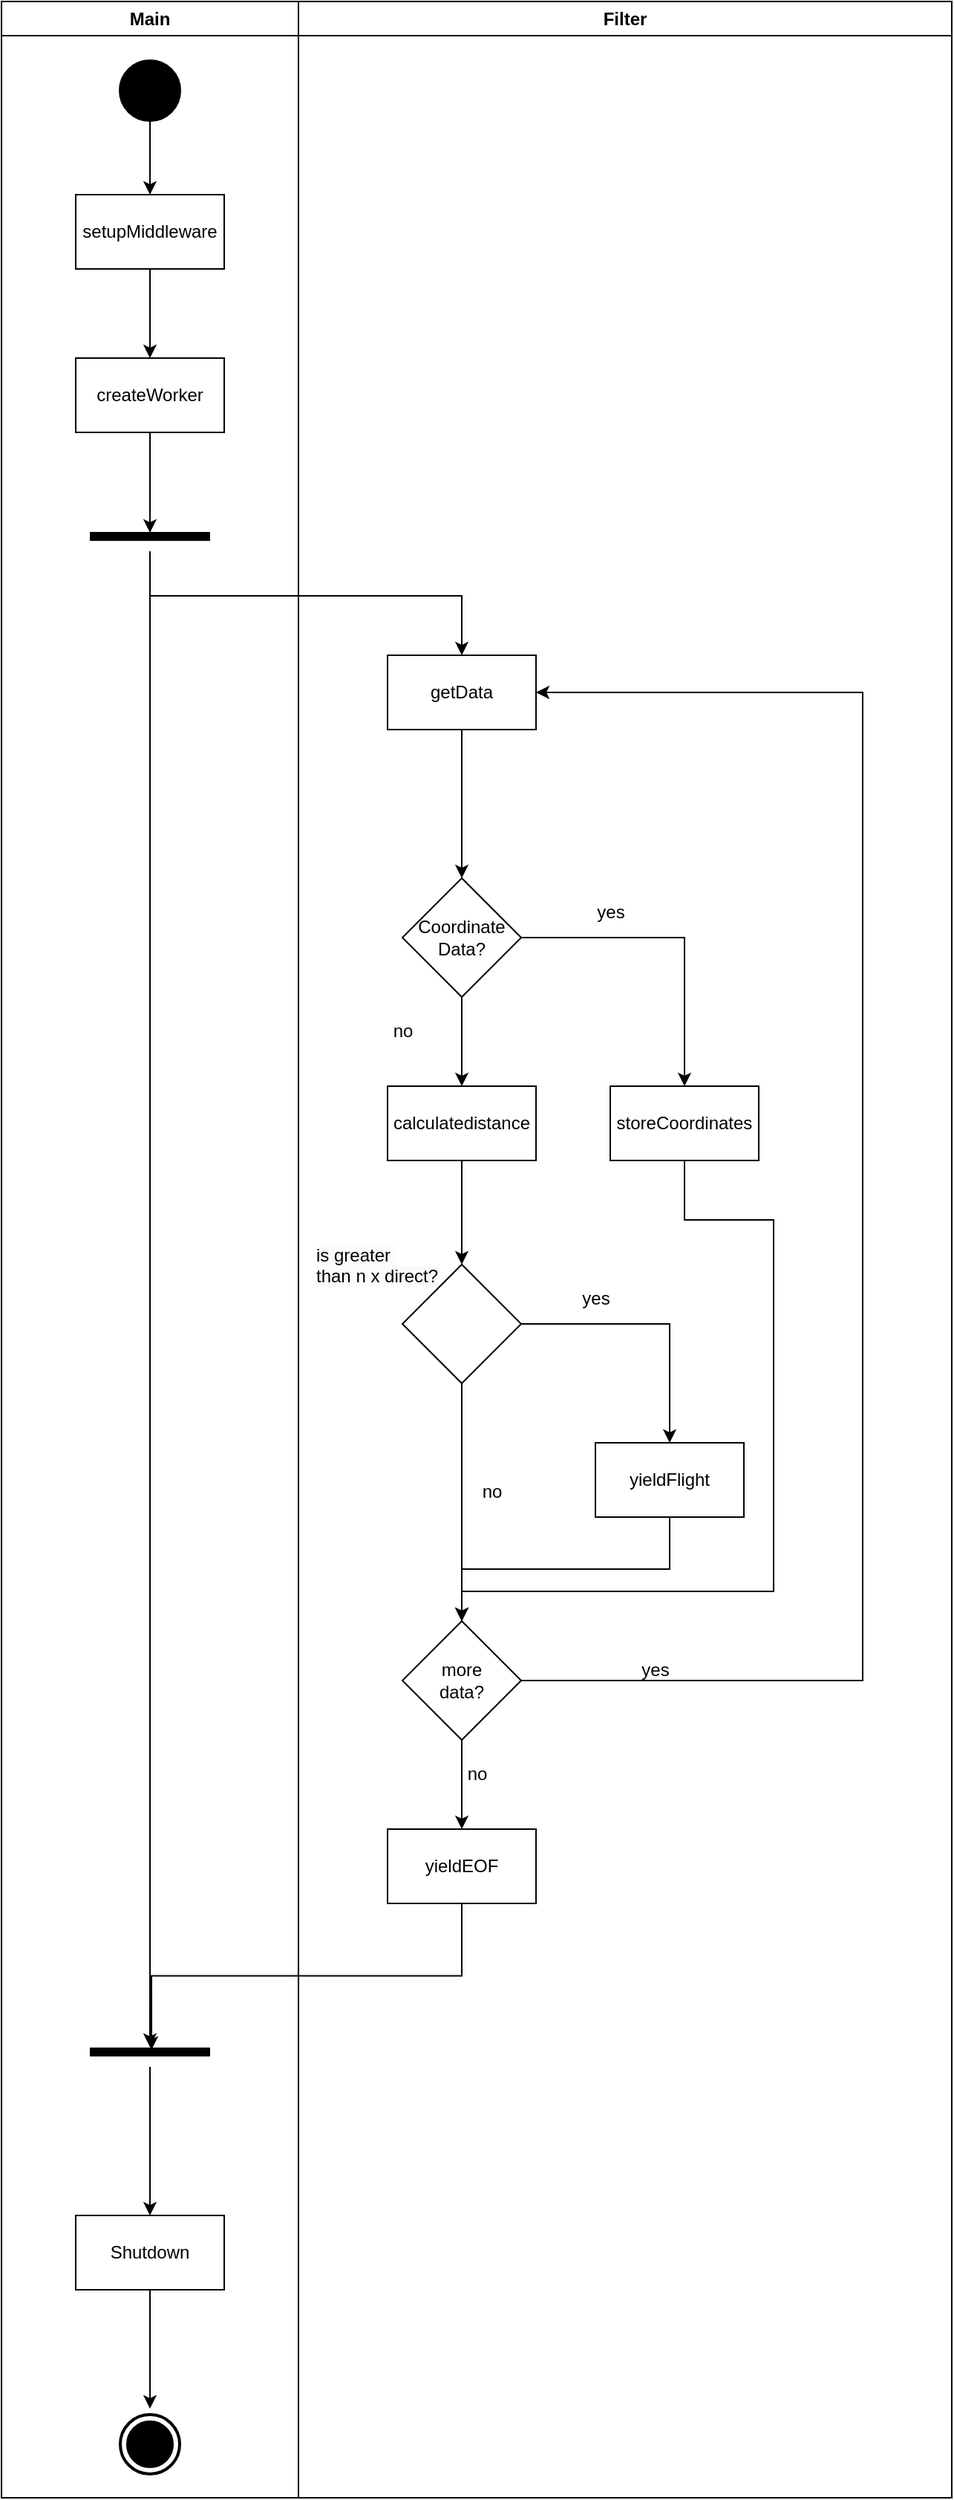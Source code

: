 <mxfile version="22.0.4" type="device" pages="2">
  <diagram name="ActividadesFiltroDistancia" id="V0aKmFcZMrBBoX7ab7Hi">
    <mxGraphModel dx="1434" dy="766" grid="1" gridSize="10" guides="1" tooltips="1" connect="1" arrows="1" fold="1" page="1" pageScale="1" pageWidth="850" pageHeight="1100" math="0" shadow="0">
      <root>
        <mxCell id="0" />
        <mxCell id="1" parent="0" />
        <mxCell id="EtvqUCh7ZR0p91mXDl1j-1" value="Main" style="swimlane;whiteSpace=wrap;html=1;" vertex="1" parent="1">
          <mxGeometry x="60" y="110" width="200" height="1680" as="geometry" />
        </mxCell>
        <mxCell id="EtvqUCh7ZR0p91mXDl1j-2" style="edgeStyle=orthogonalEdgeStyle;rounded=0;orthogonalLoop=1;jettySize=auto;html=1;exitX=0.5;exitY=1;exitDx=0;exitDy=0;" edge="1" parent="EtvqUCh7ZR0p91mXDl1j-1" source="EtvqUCh7ZR0p91mXDl1j-3">
          <mxGeometry relative="1" as="geometry">
            <mxPoint x="100" y="130" as="targetPoint" />
          </mxGeometry>
        </mxCell>
        <mxCell id="EtvqUCh7ZR0p91mXDl1j-3" value="" style="shape=ellipse;html=1;fillColor=strokeColor;strokeWidth=2;verticalLabelPosition=bottom;verticalAlignment=top;perimeter=ellipsePerimeter;" vertex="1" parent="EtvqUCh7ZR0p91mXDl1j-1">
          <mxGeometry x="80" y="40" width="40" height="40" as="geometry" />
        </mxCell>
        <mxCell id="EtvqUCh7ZR0p91mXDl1j-4" style="edgeStyle=orthogonalEdgeStyle;rounded=0;orthogonalLoop=1;jettySize=auto;html=1;exitX=0.5;exitY=1;exitDx=0;exitDy=0;" edge="1" parent="EtvqUCh7ZR0p91mXDl1j-1" source="EtvqUCh7ZR0p91mXDl1j-5">
          <mxGeometry relative="1" as="geometry">
            <mxPoint x="100" y="240" as="targetPoint" />
          </mxGeometry>
        </mxCell>
        <mxCell id="EtvqUCh7ZR0p91mXDl1j-5" value="setupMiddleware" style="html=1;dashed=0;whiteSpace=wrap;" vertex="1" parent="EtvqUCh7ZR0p91mXDl1j-1">
          <mxGeometry x="50" y="130" width="100" height="50" as="geometry" />
        </mxCell>
        <mxCell id="EtvqUCh7ZR0p91mXDl1j-6" value="createWorker" style="html=1;dashed=0;whiteSpace=wrap;" vertex="1" parent="EtvqUCh7ZR0p91mXDl1j-1">
          <mxGeometry x="50" y="240" width="100" height="50" as="geometry" />
        </mxCell>
        <mxCell id="EtvqUCh7ZR0p91mXDl1j-7" value="" style="html=1;points=[];perimeter=orthogonalPerimeter;fillColor=strokeColor;rotation=-90;" vertex="1" parent="EtvqUCh7ZR0p91mXDl1j-1">
          <mxGeometry x="97.5" y="320" width="5" height="80" as="geometry" />
        </mxCell>
        <mxCell id="EtvqUCh7ZR0p91mXDl1j-8" style="edgeStyle=orthogonalEdgeStyle;rounded=0;orthogonalLoop=1;jettySize=auto;html=1;exitX=0.5;exitY=1;exitDx=0;exitDy=0;entryX=1;entryY=0.5;entryDx=0;entryDy=0;entryPerimeter=0;" edge="1" parent="EtvqUCh7ZR0p91mXDl1j-1" source="EtvqUCh7ZR0p91mXDl1j-6" target="EtvqUCh7ZR0p91mXDl1j-7">
          <mxGeometry relative="1" as="geometry" />
        </mxCell>
        <mxCell id="EtvqUCh7ZR0p91mXDl1j-9" value="" style="html=1;points=[];perimeter=orthogonalPerimeter;fillColor=strokeColor;rotation=-90;" vertex="1" parent="EtvqUCh7ZR0p91mXDl1j-1">
          <mxGeometry x="97.5" y="1340" width="5" height="80" as="geometry" />
        </mxCell>
        <mxCell id="EtvqUCh7ZR0p91mXDl1j-10" style="edgeStyle=orthogonalEdgeStyle;rounded=0;orthogonalLoop=1;jettySize=auto;html=1;exitX=0.5;exitY=1;exitDx=0;exitDy=0;" edge="1" parent="EtvqUCh7ZR0p91mXDl1j-1" source="EtvqUCh7ZR0p91mXDl1j-11">
          <mxGeometry relative="1" as="geometry">
            <mxPoint x="100" y="1620" as="targetPoint" />
          </mxGeometry>
        </mxCell>
        <mxCell id="EtvqUCh7ZR0p91mXDl1j-11" value="Shutdown" style="html=1;dashed=0;whiteSpace=wrap;" vertex="1" parent="EtvqUCh7ZR0p91mXDl1j-1">
          <mxGeometry x="50" y="1490" width="100" height="50" as="geometry" />
        </mxCell>
        <mxCell id="EtvqUCh7ZR0p91mXDl1j-12" value="" style="html=1;shape=mxgraph.sysml.actFinal;strokeWidth=2;verticalLabelPosition=bottom;verticalAlignment=top;" vertex="1" parent="EtvqUCh7ZR0p91mXDl1j-1">
          <mxGeometry x="80" y="1624" width="40" height="40" as="geometry" />
        </mxCell>
        <mxCell id="EtvqUCh7ZR0p91mXDl1j-13" value="Filter" style="swimlane;whiteSpace=wrap;html=1;" vertex="1" parent="1">
          <mxGeometry x="260" y="110" width="440" height="1680" as="geometry" />
        </mxCell>
        <mxCell id="EtvqUCh7ZR0p91mXDl1j-14" style="edgeStyle=orthogonalEdgeStyle;rounded=0;orthogonalLoop=1;jettySize=auto;html=1;exitX=0.5;exitY=1;exitDx=0;exitDy=0;entryX=0.5;entryY=0;entryDx=0;entryDy=0;" edge="1" parent="EtvqUCh7ZR0p91mXDl1j-13" source="EtvqUCh7ZR0p91mXDl1j-15" target="EtvqUCh7ZR0p91mXDl1j-18">
          <mxGeometry relative="1" as="geometry">
            <mxPoint x="110" y="540" as="targetPoint" />
          </mxGeometry>
        </mxCell>
        <mxCell id="EtvqUCh7ZR0p91mXDl1j-15" value="getData" style="html=1;dashed=0;whiteSpace=wrap;" vertex="1" parent="EtvqUCh7ZR0p91mXDl1j-13">
          <mxGeometry x="60" y="440" width="100" height="50" as="geometry" />
        </mxCell>
        <mxCell id="EtvqUCh7ZR0p91mXDl1j-16" style="edgeStyle=orthogonalEdgeStyle;rounded=0;orthogonalLoop=1;jettySize=auto;html=1;exitX=1;exitY=0.5;exitDx=0;exitDy=0;entryX=0.5;entryY=0;entryDx=0;entryDy=0;" edge="1" parent="EtvqUCh7ZR0p91mXDl1j-13" source="EtvqUCh7ZR0p91mXDl1j-18" target="EtvqUCh7ZR0p91mXDl1j-22">
          <mxGeometry relative="1" as="geometry" />
        </mxCell>
        <mxCell id="EtvqUCh7ZR0p91mXDl1j-17" style="edgeStyle=orthogonalEdgeStyle;rounded=0;orthogonalLoop=1;jettySize=auto;html=1;exitX=0.5;exitY=1;exitDx=0;exitDy=0;entryX=0.5;entryY=0;entryDx=0;entryDy=0;" edge="1" parent="EtvqUCh7ZR0p91mXDl1j-13" source="EtvqUCh7ZR0p91mXDl1j-18" target="EtvqUCh7ZR0p91mXDl1j-20">
          <mxGeometry relative="1" as="geometry" />
        </mxCell>
        <mxCell id="EtvqUCh7ZR0p91mXDl1j-18" value="Coordinate&lt;br&gt;Data?" style="rhombus;whiteSpace=wrap;html=1;" vertex="1" parent="EtvqUCh7ZR0p91mXDl1j-13">
          <mxGeometry x="70" y="590" width="80" height="80" as="geometry" />
        </mxCell>
        <mxCell id="EtvqUCh7ZR0p91mXDl1j-19" style="edgeStyle=orthogonalEdgeStyle;rounded=0;orthogonalLoop=1;jettySize=auto;html=1;exitX=0.5;exitY=1;exitDx=0;exitDy=0;entryX=0.5;entryY=0;entryDx=0;entryDy=0;" edge="1" parent="EtvqUCh7ZR0p91mXDl1j-13" source="EtvqUCh7ZR0p91mXDl1j-20" target="EtvqUCh7ZR0p91mXDl1j-25">
          <mxGeometry relative="1" as="geometry" />
        </mxCell>
        <mxCell id="EtvqUCh7ZR0p91mXDl1j-20" value="calculatedistance" style="html=1;dashed=0;whiteSpace=wrap;" vertex="1" parent="EtvqUCh7ZR0p91mXDl1j-13">
          <mxGeometry x="60" y="730" width="100" height="50" as="geometry" />
        </mxCell>
        <mxCell id="EtvqUCh7ZR0p91mXDl1j-21" style="edgeStyle=orthogonalEdgeStyle;rounded=0;orthogonalLoop=1;jettySize=auto;html=1;exitX=0.5;exitY=1;exitDx=0;exitDy=0;entryX=0.5;entryY=0;entryDx=0;entryDy=0;" edge="1" parent="EtvqUCh7ZR0p91mXDl1j-13" source="EtvqUCh7ZR0p91mXDl1j-22" target="EtvqUCh7ZR0p91mXDl1j-31">
          <mxGeometry relative="1" as="geometry">
            <Array as="points">
              <mxPoint x="260" y="820" />
              <mxPoint x="320" y="820" />
              <mxPoint x="320" y="1070" />
              <mxPoint x="110" y="1070" />
            </Array>
          </mxGeometry>
        </mxCell>
        <mxCell id="EtvqUCh7ZR0p91mXDl1j-22" value="storeCoordinates" style="html=1;dashed=0;whiteSpace=wrap;" vertex="1" parent="EtvqUCh7ZR0p91mXDl1j-13">
          <mxGeometry x="210" y="730" width="100" height="50" as="geometry" />
        </mxCell>
        <mxCell id="EtvqUCh7ZR0p91mXDl1j-23" style="edgeStyle=orthogonalEdgeStyle;rounded=0;orthogonalLoop=1;jettySize=auto;html=1;exitX=1;exitY=0.5;exitDx=0;exitDy=0;entryX=0.5;entryY=0;entryDx=0;entryDy=0;" edge="1" parent="EtvqUCh7ZR0p91mXDl1j-13" source="EtvqUCh7ZR0p91mXDl1j-25" target="EtvqUCh7ZR0p91mXDl1j-28">
          <mxGeometry relative="1" as="geometry" />
        </mxCell>
        <mxCell id="EtvqUCh7ZR0p91mXDl1j-24" style="edgeStyle=orthogonalEdgeStyle;rounded=0;orthogonalLoop=1;jettySize=auto;html=1;exitX=0.5;exitY=1;exitDx=0;exitDy=0;" edge="1" parent="EtvqUCh7ZR0p91mXDl1j-13" source="EtvqUCh7ZR0p91mXDl1j-25">
          <mxGeometry relative="1" as="geometry">
            <mxPoint x="110" y="1090" as="targetPoint" />
          </mxGeometry>
        </mxCell>
        <mxCell id="EtvqUCh7ZR0p91mXDl1j-25" value="" style="rhombus;whiteSpace=wrap;html=1;" vertex="1" parent="EtvqUCh7ZR0p91mXDl1j-13">
          <mxGeometry x="70" y="850" width="80" height="80" as="geometry" />
        </mxCell>
        <mxCell id="EtvqUCh7ZR0p91mXDl1j-26" value="&lt;span style=&quot;color: rgb(0, 0, 0); font-family: Helvetica; font-size: 12px; font-style: normal; font-variant-ligatures: normal; font-variant-caps: normal; font-weight: 400; letter-spacing: normal; orphans: 2; text-align: center; text-indent: 0px; text-transform: none; widows: 2; word-spacing: 0px; -webkit-text-stroke-width: 0px; background-color: rgb(251, 251, 251); text-decoration-thickness: initial; text-decoration-style: initial; text-decoration-color: initial; float: none; display: inline !important;&quot;&gt;is greater&amp;nbsp;&lt;/span&gt;&lt;br style=&quot;border-color: var(--border-color); color: rgb(0, 0, 0); font-family: Helvetica; font-size: 12px; font-style: normal; font-variant-ligatures: normal; font-variant-caps: normal; font-weight: 400; letter-spacing: normal; orphans: 2; text-align: center; text-indent: 0px; text-transform: none; widows: 2; word-spacing: 0px; -webkit-text-stroke-width: 0px; background-color: rgb(251, 251, 251); text-decoration-thickness: initial; text-decoration-style: initial; text-decoration-color: initial;&quot;&gt;&lt;span style=&quot;color: rgb(0, 0, 0); font-family: Helvetica; font-size: 12px; font-style: normal; font-variant-ligatures: normal; font-variant-caps: normal; font-weight: 400; letter-spacing: normal; orphans: 2; text-align: center; text-indent: 0px; text-transform: none; widows: 2; word-spacing: 0px; -webkit-text-stroke-width: 0px; background-color: rgb(251, 251, 251); text-decoration-thickness: initial; text-decoration-style: initial; text-decoration-color: initial; float: none; display: inline !important;&quot;&gt;than n x direct?&lt;/span&gt;" style="text;whiteSpace=wrap;html=1;" vertex="1" parent="EtvqUCh7ZR0p91mXDl1j-13">
          <mxGeometry x="10" y="830" width="120" height="50" as="geometry" />
        </mxCell>
        <mxCell id="EtvqUCh7ZR0p91mXDl1j-27" style="edgeStyle=orthogonalEdgeStyle;rounded=0;orthogonalLoop=1;jettySize=auto;html=1;exitX=0.5;exitY=1;exitDx=0;exitDy=0;entryX=0.5;entryY=0;entryDx=0;entryDy=0;" edge="1" parent="EtvqUCh7ZR0p91mXDl1j-13" source="EtvqUCh7ZR0p91mXDl1j-28" target="EtvqUCh7ZR0p91mXDl1j-31">
          <mxGeometry relative="1" as="geometry" />
        </mxCell>
        <mxCell id="EtvqUCh7ZR0p91mXDl1j-28" value="yieldFlight" style="html=1;dashed=0;whiteSpace=wrap;" vertex="1" parent="EtvqUCh7ZR0p91mXDl1j-13">
          <mxGeometry x="200" y="970" width="100" height="50" as="geometry" />
        </mxCell>
        <mxCell id="EtvqUCh7ZR0p91mXDl1j-29" style="edgeStyle=orthogonalEdgeStyle;rounded=0;orthogonalLoop=1;jettySize=auto;html=1;exitX=1;exitY=0.5;exitDx=0;exitDy=0;entryX=1;entryY=0.5;entryDx=0;entryDy=0;" edge="1" parent="EtvqUCh7ZR0p91mXDl1j-13" source="EtvqUCh7ZR0p91mXDl1j-31" target="EtvqUCh7ZR0p91mXDl1j-15">
          <mxGeometry relative="1" as="geometry">
            <Array as="points">
              <mxPoint x="380" y="1130" />
              <mxPoint x="380" y="465" />
            </Array>
          </mxGeometry>
        </mxCell>
        <mxCell id="EtvqUCh7ZR0p91mXDl1j-30" style="edgeStyle=orthogonalEdgeStyle;rounded=0;orthogonalLoop=1;jettySize=auto;html=1;exitX=0.5;exitY=1;exitDx=0;exitDy=0;entryX=0.5;entryY=0;entryDx=0;entryDy=0;" edge="1" parent="EtvqUCh7ZR0p91mXDl1j-13" source="EtvqUCh7ZR0p91mXDl1j-31" target="EtvqUCh7ZR0p91mXDl1j-32">
          <mxGeometry relative="1" as="geometry" />
        </mxCell>
        <mxCell id="EtvqUCh7ZR0p91mXDl1j-31" value="more&lt;br&gt;data?" style="rhombus;whiteSpace=wrap;html=1;" vertex="1" parent="EtvqUCh7ZR0p91mXDl1j-13">
          <mxGeometry x="70" y="1090" width="80" height="80" as="geometry" />
        </mxCell>
        <mxCell id="EtvqUCh7ZR0p91mXDl1j-32" value="yieldEOF" style="html=1;dashed=0;whiteSpace=wrap;" vertex="1" parent="EtvqUCh7ZR0p91mXDl1j-13">
          <mxGeometry x="60" y="1230" width="100" height="50" as="geometry" />
        </mxCell>
        <mxCell id="EtvqUCh7ZR0p91mXDl1j-33" value="" style="endArrow=classic;html=1;rounded=0;" edge="1" parent="1">
          <mxGeometry width="50" height="50" relative="1" as="geometry">
            <mxPoint x="160" y="480" as="sourcePoint" />
            <mxPoint x="370" y="550" as="targetPoint" />
            <Array as="points">
              <mxPoint x="160" y="510" />
              <mxPoint x="370" y="510" />
            </Array>
          </mxGeometry>
        </mxCell>
        <mxCell id="EtvqUCh7ZR0p91mXDl1j-34" value="" style="endArrow=classic;html=1;rounded=0;entryX=1.2;entryY=0.5;entryDx=0;entryDy=0;entryPerimeter=0;" edge="1" parent="1" target="EtvqUCh7ZR0p91mXDl1j-9">
          <mxGeometry width="50" height="50" relative="1" as="geometry">
            <mxPoint x="160" y="490" as="sourcePoint" />
            <mxPoint x="160" y="550" as="targetPoint" />
          </mxGeometry>
        </mxCell>
        <mxCell id="EtvqUCh7ZR0p91mXDl1j-35" value="yes" style="text;html=1;align=center;verticalAlign=middle;resizable=0;points=[];autosize=1;strokeColor=none;fillColor=none;" vertex="1" parent="1">
          <mxGeometry x="450" y="708" width="40" height="30" as="geometry" />
        </mxCell>
        <mxCell id="EtvqUCh7ZR0p91mXDl1j-36" value="no" style="text;html=1;align=center;verticalAlign=middle;resizable=0;points=[];autosize=1;strokeColor=none;fillColor=none;" vertex="1" parent="1">
          <mxGeometry x="310" y="788" width="40" height="30" as="geometry" />
        </mxCell>
        <mxCell id="EtvqUCh7ZR0p91mXDl1j-37" value="yes" style="text;html=1;align=center;verticalAlign=middle;resizable=0;points=[];autosize=1;strokeColor=none;fillColor=none;" vertex="1" parent="1">
          <mxGeometry x="440" y="968" width="40" height="30" as="geometry" />
        </mxCell>
        <mxCell id="EtvqUCh7ZR0p91mXDl1j-38" value="no" style="text;html=1;align=center;verticalAlign=middle;resizable=0;points=[];autosize=1;strokeColor=none;fillColor=none;" vertex="1" parent="1">
          <mxGeometry x="370" y="1098" width="40" height="30" as="geometry" />
        </mxCell>
        <mxCell id="EtvqUCh7ZR0p91mXDl1j-39" value="yes" style="text;html=1;align=center;verticalAlign=middle;resizable=0;points=[];autosize=1;strokeColor=none;fillColor=none;" vertex="1" parent="1">
          <mxGeometry x="480" y="1218" width="40" height="30" as="geometry" />
        </mxCell>
        <mxCell id="EtvqUCh7ZR0p91mXDl1j-40" value="no" style="text;html=1;align=center;verticalAlign=middle;resizable=0;points=[];autosize=1;strokeColor=none;fillColor=none;" vertex="1" parent="1">
          <mxGeometry x="360" y="1288" width="40" height="30" as="geometry" />
        </mxCell>
        <mxCell id="EtvqUCh7ZR0p91mXDl1j-41" style="edgeStyle=orthogonalEdgeStyle;rounded=0;orthogonalLoop=1;jettySize=auto;html=1;exitX=0.5;exitY=1;exitDx=0;exitDy=0;entryX=0.8;entryY=0.513;entryDx=0;entryDy=0;entryPerimeter=0;" edge="1" parent="1" source="EtvqUCh7ZR0p91mXDl1j-32" target="EtvqUCh7ZR0p91mXDl1j-9">
          <mxGeometry relative="1" as="geometry" />
        </mxCell>
        <mxCell id="EtvqUCh7ZR0p91mXDl1j-42" value="" style="endArrow=classic;html=1;rounded=0;" edge="1" parent="1">
          <mxGeometry width="50" height="50" relative="1" as="geometry">
            <mxPoint x="160" y="1500" as="sourcePoint" />
            <mxPoint x="160" y="1600" as="targetPoint" />
          </mxGeometry>
        </mxCell>
      </root>
    </mxGraphModel>
  </diagram>
  <diagram id="33Pja_Y56jGBdMPyJmad" name="ActividadesInterfaz">
    <mxGraphModel dx="1434" dy="766" grid="1" gridSize="10" guides="1" tooltips="1" connect="1" arrows="1" fold="1" page="1" pageScale="1" pageWidth="827" pageHeight="1169" math="0" shadow="0">
      <root>
        <mxCell id="0" />
        <mxCell id="1" parent="0" />
        <mxCell id="-CIgcczRzu8dcaJJT0DV-1" value="Main" style="swimlane;whiteSpace=wrap;html=1;" vertex="1" parent="1">
          <mxGeometry x="30" y="80" width="200" height="2420" as="geometry" />
        </mxCell>
        <mxCell id="-CIgcczRzu8dcaJJT0DV-2" style="edgeStyle=orthogonalEdgeStyle;rounded=0;orthogonalLoop=1;jettySize=auto;html=1;exitX=0.5;exitY=1;exitDx=0;exitDy=0;entryX=0.5;entryY=0;entryDx=0;entryDy=0;" edge="1" parent="-CIgcczRzu8dcaJJT0DV-1" source="-CIgcczRzu8dcaJJT0DV-3" target="-CIgcczRzu8dcaJJT0DV-5">
          <mxGeometry relative="1" as="geometry" />
        </mxCell>
        <mxCell id="-CIgcczRzu8dcaJJT0DV-3" value="" style="shape=ellipse;html=1;fillColor=strokeColor;strokeWidth=2;verticalLabelPosition=bottom;verticalAlignment=top;perimeter=ellipsePerimeter;" vertex="1" parent="-CIgcczRzu8dcaJJT0DV-1">
          <mxGeometry x="80" y="50" width="40" height="40" as="geometry" />
        </mxCell>
        <mxCell id="-CIgcczRzu8dcaJJT0DV-4" style="edgeStyle=orthogonalEdgeStyle;rounded=0;orthogonalLoop=1;jettySize=auto;html=1;exitX=0.5;exitY=1;exitDx=0;exitDy=0;" edge="1" parent="-CIgcczRzu8dcaJJT0DV-1" source="-CIgcczRzu8dcaJJT0DV-5">
          <mxGeometry relative="1" as="geometry">
            <mxPoint x="100" y="250" as="targetPoint" />
          </mxGeometry>
        </mxCell>
        <mxCell id="-CIgcczRzu8dcaJJT0DV-5" value="SetupMiddleware" style="html=1;dashed=0;whiteSpace=wrap;" vertex="1" parent="-CIgcczRzu8dcaJJT0DV-1">
          <mxGeometry x="50" y="140" width="100" height="50" as="geometry" />
        </mxCell>
        <mxCell id="-CIgcczRzu8dcaJJT0DV-6" style="edgeStyle=orthogonalEdgeStyle;rounded=0;orthogonalLoop=1;jettySize=auto;html=1;exitX=0.5;exitY=1;exitDx=0;exitDy=0;entryX=0.5;entryY=0;entryDx=0;entryDy=0;" edge="1" parent="-CIgcczRzu8dcaJJT0DV-1" source="-CIgcczRzu8dcaJJT0DV-7" target="-CIgcczRzu8dcaJJT0DV-9">
          <mxGeometry relative="1" as="geometry" />
        </mxCell>
        <mxCell id="-CIgcczRzu8dcaJJT0DV-7" value="SetupAgregator" style="html=1;dashed=0;whiteSpace=wrap;" vertex="1" parent="-CIgcczRzu8dcaJJT0DV-1">
          <mxGeometry x="50" y="250" width="100" height="50" as="geometry" />
        </mxCell>
        <mxCell id="-CIgcczRzu8dcaJJT0DV-8" style="edgeStyle=orthogonalEdgeStyle;rounded=0;orthogonalLoop=1;jettySize=auto;html=1;exitX=0.5;exitY=1;exitDx=0;exitDy=0;" edge="1" parent="-CIgcczRzu8dcaJJT0DV-1" source="-CIgcczRzu8dcaJJT0DV-9">
          <mxGeometry relative="1" as="geometry">
            <mxPoint x="100" y="470" as="targetPoint" />
          </mxGeometry>
        </mxCell>
        <mxCell id="-CIgcczRzu8dcaJJT0DV-9" value="SetupParser" style="html=1;dashed=0;whiteSpace=wrap;" vertex="1" parent="-CIgcczRzu8dcaJJT0DV-1">
          <mxGeometry x="50" y="350" width="100" height="50" as="geometry" />
        </mxCell>
        <mxCell id="-CIgcczRzu8dcaJJT0DV-10" value="" style="html=1;points=[];perimeter=orthogonalPerimeter;fillColor=strokeColor;rotation=-90;" vertex="1" parent="-CIgcczRzu8dcaJJT0DV-1">
          <mxGeometry x="97.5" y="440" width="5" height="80" as="geometry" />
        </mxCell>
        <mxCell id="-CIgcczRzu8dcaJJT0DV-11" value="" style="html=1;points=[];perimeter=orthogonalPerimeter;fillColor=strokeColor;rotation=-90;" vertex="1" parent="-CIgcczRzu8dcaJJT0DV-1">
          <mxGeometry x="97.5" y="2100" width="5" height="80" as="geometry" />
        </mxCell>
        <mxCell id="-CIgcczRzu8dcaJJT0DV-12" value="" style="endArrow=classic;html=1;rounded=0;exitX=0.5;exitY=0.5;exitDx=0;exitDy=0;exitPerimeter=0;entryX=0.5;entryY=0.5;entryDx=0;entryDy=0;entryPerimeter=0;" edge="1" parent="-CIgcczRzu8dcaJJT0DV-1" source="-CIgcczRzu8dcaJJT0DV-10" target="-CIgcczRzu8dcaJJT0DV-11">
          <mxGeometry width="50" height="50" relative="1" as="geometry">
            <mxPoint x="360" y="490" as="sourcePoint" />
            <mxPoint x="90" y="2134" as="targetPoint" />
          </mxGeometry>
        </mxCell>
        <mxCell id="-CIgcczRzu8dcaJJT0DV-13" value="shutdown" style="html=1;dashed=0;whiteSpace=wrap;" vertex="1" parent="-CIgcczRzu8dcaJJT0DV-1">
          <mxGeometry x="50" y="2210" width="100" height="50" as="geometry" />
        </mxCell>
        <mxCell id="-CIgcczRzu8dcaJJT0DV-14" value="" style="html=1;shape=mxgraph.sysml.actFinal;strokeWidth=2;verticalLabelPosition=bottom;verticalAlignment=top;" vertex="1" parent="-CIgcczRzu8dcaJJT0DV-1">
          <mxGeometry x="80" y="2350" width="40" height="40" as="geometry" />
        </mxCell>
        <mxCell id="-CIgcczRzu8dcaJJT0DV-15" style="edgeStyle=orthogonalEdgeStyle;rounded=0;orthogonalLoop=1;jettySize=auto;html=1;exitX=0.5;exitY=1;exitDx=0;exitDy=0;entryX=0.5;entryY=0;entryDx=0;entryDy=0;entryPerimeter=0;" edge="1" parent="-CIgcczRzu8dcaJJT0DV-1" source="-CIgcczRzu8dcaJJT0DV-13" target="-CIgcczRzu8dcaJJT0DV-14">
          <mxGeometry relative="1" as="geometry" />
        </mxCell>
        <mxCell id="-CIgcczRzu8dcaJJT0DV-16" value="Parser" style="swimlane;whiteSpace=wrap;html=1;" vertex="1" parent="1">
          <mxGeometry x="230" y="80" width="370" height="2420" as="geometry" />
        </mxCell>
        <mxCell id="-CIgcczRzu8dcaJJT0DV-17" value="" style="html=1;points=[];perimeter=orthogonalPerimeter;fillColor=strokeColor;rotation=-90;" vertex="1" parent="-CIgcczRzu8dcaJJT0DV-16">
          <mxGeometry x="110" y="520" width="5" height="80" as="geometry" />
        </mxCell>
        <mxCell id="-CIgcczRzu8dcaJJT0DV-18" value="WaitForClient" style="html=1;dashed=0;whiteSpace=wrap;" vertex="1" parent="-CIgcczRzu8dcaJJT0DV-16">
          <mxGeometry x="62.5" y="650" width="100" height="50" as="geometry" />
        </mxCell>
        <mxCell id="-CIgcczRzu8dcaJJT0DV-19" value="" style="html=1;points=[];perimeter=orthogonalPerimeter;fillColor=strokeColor;rotation=-90;" vertex="1" parent="-CIgcczRzu8dcaJJT0DV-16">
          <mxGeometry x="105" y="810" width="5" height="80" as="geometry" />
        </mxCell>
        <mxCell id="-CIgcczRzu8dcaJJT0DV-20" value="" style="endArrow=classic;html=1;rounded=0;" edge="1" parent="-CIgcczRzu8dcaJJT0DV-16">
          <mxGeometry width="50" height="50" relative="1" as="geometry">
            <mxPoint x="107" y="860" as="sourcePoint" />
            <mxPoint x="107" y="940" as="targetPoint" />
          </mxGeometry>
        </mxCell>
        <mxCell id="-CIgcczRzu8dcaJJT0DV-21" style="edgeStyle=orthogonalEdgeStyle;rounded=0;orthogonalLoop=1;jettySize=auto;html=1;exitX=0.5;exitY=1;exitDx=0;exitDy=0;entryX=0.5;entryY=0;entryDx=0;entryDy=0;" edge="1" parent="-CIgcczRzu8dcaJJT0DV-16" source="-CIgcczRzu8dcaJJT0DV-22">
          <mxGeometry relative="1" as="geometry">
            <mxPoint x="107.5" y="1060" as="targetPoint" />
          </mxGeometry>
        </mxCell>
        <mxCell id="-CIgcczRzu8dcaJJT0DV-22" value="GetData" style="html=1;dashed=0;whiteSpace=wrap;" vertex="1" parent="-CIgcczRzu8dcaJJT0DV-16">
          <mxGeometry x="57.5" y="940" width="100" height="50" as="geometry" />
        </mxCell>
        <mxCell id="-CIgcczRzu8dcaJJT0DV-23" style="edgeStyle=orthogonalEdgeStyle;rounded=0;orthogonalLoop=1;jettySize=auto;html=1;exitX=1;exitY=0.5;exitDx=0;exitDy=0;entryX=1;entryY=0.5;entryDx=0;entryDy=0;" edge="1" parent="-CIgcczRzu8dcaJJT0DV-16" source="-CIgcczRzu8dcaJJT0DV-24" target="-CIgcczRzu8dcaJJT0DV-39">
          <mxGeometry relative="1" as="geometry">
            <mxPoint x="210" y="1966" as="targetPoint" />
            <Array as="points">
              <mxPoint x="300" y="1100" />
              <mxPoint x="300" y="1895" />
            </Array>
          </mxGeometry>
        </mxCell>
        <mxCell id="-CIgcczRzu8dcaJJT0DV-24" value="coordinates?" style="rhombus;whiteSpace=wrap;html=1;" vertex="1" parent="-CIgcczRzu8dcaJJT0DV-16">
          <mxGeometry x="67.5" y="1060" width="80" height="80" as="geometry" />
        </mxCell>
        <mxCell id="-CIgcczRzu8dcaJJT0DV-25" style="edgeStyle=orthogonalEdgeStyle;rounded=0;orthogonalLoop=1;jettySize=auto;html=1;exitX=0.5;exitY=1;exitDx=0;exitDy=0;entryX=0.5;entryY=0;entryDx=0;entryDy=0;" edge="1" parent="-CIgcczRzu8dcaJJT0DV-16" source="-CIgcczRzu8dcaJJT0DV-26" target="-CIgcczRzu8dcaJJT0DV-31">
          <mxGeometry relative="1" as="geometry" />
        </mxCell>
        <mxCell id="-CIgcczRzu8dcaJJT0DV-26" value="CheckStops" style="html=1;dashed=0;whiteSpace=wrap;" vertex="1" parent="-CIgcczRzu8dcaJJT0DV-16">
          <mxGeometry x="57.5" y="1210" width="100" height="50" as="geometry" />
        </mxCell>
        <mxCell id="-CIgcczRzu8dcaJJT0DV-27" style="edgeStyle=orthogonalEdgeStyle;rounded=0;orthogonalLoop=1;jettySize=auto;html=1;exitX=0.5;exitY=1;exitDx=0;exitDy=0;entryX=0.5;entryY=0;entryDx=0;entryDy=0;" edge="1" parent="-CIgcczRzu8dcaJJT0DV-16" source="-CIgcczRzu8dcaJJT0DV-24" target="-CIgcczRzu8dcaJJT0DV-26">
          <mxGeometry relative="1" as="geometry" />
        </mxCell>
        <mxCell id="-CIgcczRzu8dcaJJT0DV-28" value="No" style="text;html=1;align=center;verticalAlign=middle;resizable=0;points=[];autosize=1;strokeColor=none;fillColor=none;" vertex="1" parent="-CIgcczRzu8dcaJJT0DV-16">
          <mxGeometry x="60" y="1158" width="40" height="30" as="geometry" />
        </mxCell>
        <mxCell id="-CIgcczRzu8dcaJJT0DV-29" style="edgeStyle=orthogonalEdgeStyle;rounded=0;orthogonalLoop=1;jettySize=auto;html=1;exitX=1;exitY=0.5;exitDx=0;exitDy=0;entryX=0.5;entryY=0;entryDx=0;entryDy=0;" edge="1" parent="-CIgcczRzu8dcaJJT0DV-16" source="-CIgcczRzu8dcaJJT0DV-31" target="-CIgcczRzu8dcaJJT0DV-33">
          <mxGeometry relative="1" as="geometry" />
        </mxCell>
        <mxCell id="-CIgcczRzu8dcaJJT0DV-30" style="edgeStyle=orthogonalEdgeStyle;rounded=0;orthogonalLoop=1;jettySize=auto;html=1;exitX=0.5;exitY=1;exitDx=0;exitDy=0;entryX=0.5;entryY=0;entryDx=0;entryDy=0;" edge="1" parent="-CIgcczRzu8dcaJJT0DV-16" source="-CIgcczRzu8dcaJJT0DV-31" target="-CIgcczRzu8dcaJJT0DV-37">
          <mxGeometry relative="1" as="geometry" />
        </mxCell>
        <mxCell id="-CIgcczRzu8dcaJJT0DV-31" value="stops &amp;gt;= 3" style="rhombus;whiteSpace=wrap;html=1;" vertex="1" parent="-CIgcczRzu8dcaJJT0DV-16">
          <mxGeometry x="67.5" y="1330" width="80" height="80" as="geometry" />
        </mxCell>
        <mxCell id="-CIgcczRzu8dcaJJT0DV-32" style="edgeStyle=orthogonalEdgeStyle;rounded=0;orthogonalLoop=1;jettySize=auto;html=1;exitX=0.5;exitY=1;exitDx=0;exitDy=0;entryX=0.5;entryY=0;entryDx=0;entryDy=0;" edge="1" parent="-CIgcczRzu8dcaJJT0DV-16" source="-CIgcczRzu8dcaJJT0DV-33" target="-CIgcczRzu8dcaJJT0DV-35">
          <mxGeometry relative="1" as="geometry" />
        </mxCell>
        <mxCell id="-CIgcczRzu8dcaJJT0DV-33" value="SendToResults" style="html=1;dashed=0;whiteSpace=wrap;" vertex="1" parent="-CIgcczRzu8dcaJJT0DV-16">
          <mxGeometry x="180" y="1440" width="100" height="50" as="geometry" />
        </mxCell>
        <mxCell id="-CIgcczRzu8dcaJJT0DV-34" style="edgeStyle=orthogonalEdgeStyle;rounded=0;orthogonalLoop=1;jettySize=auto;html=1;exitX=0.5;exitY=1;exitDx=0;exitDy=0;entryX=0.5;entryY=0;entryDx=0;entryDy=0;" edge="1" parent="-CIgcczRzu8dcaJJT0DV-16" source="-CIgcczRzu8dcaJJT0DV-35" target="-CIgcczRzu8dcaJJT0DV-37">
          <mxGeometry relative="1" as="geometry" />
        </mxCell>
        <mxCell id="-CIgcczRzu8dcaJJT0DV-35" value="sendTofastestFilter" style="html=1;dashed=0;whiteSpace=wrap;" vertex="1" parent="-CIgcczRzu8dcaJJT0DV-16">
          <mxGeometry x="180" y="1540" width="100" height="50" as="geometry" />
        </mxCell>
        <mxCell id="-CIgcczRzu8dcaJJT0DV-36" style="edgeStyle=orthogonalEdgeStyle;rounded=0;orthogonalLoop=1;jettySize=auto;html=1;exitX=0.5;exitY=1;exitDx=0;exitDy=0;entryX=0.5;entryY=0;entryDx=0;entryDy=0;" edge="1" parent="-CIgcczRzu8dcaJJT0DV-16" source="-CIgcczRzu8dcaJJT0DV-37" target="-CIgcczRzu8dcaJJT0DV-41">
          <mxGeometry relative="1" as="geometry" />
        </mxCell>
        <mxCell id="-CIgcczRzu8dcaJJT0DV-37" value="sendToAvgFilter" style="html=1;dashed=0;whiteSpace=wrap;" vertex="1" parent="-CIgcczRzu8dcaJJT0DV-16">
          <mxGeometry x="57.5" y="1640" width="100" height="50" as="geometry" />
        </mxCell>
        <mxCell id="-CIgcczRzu8dcaJJT0DV-38" style="edgeStyle=orthogonalEdgeStyle;rounded=0;orthogonalLoop=1;jettySize=auto;html=1;exitX=0.5;exitY=1;exitDx=0;exitDy=0;entryX=0.5;entryY=0;entryDx=0;entryDy=0;" edge="1" parent="-CIgcczRzu8dcaJJT0DV-16" source="-CIgcczRzu8dcaJJT0DV-39" target="-CIgcczRzu8dcaJJT0DV-44">
          <mxGeometry relative="1" as="geometry" />
        </mxCell>
        <mxCell id="-CIgcczRzu8dcaJJT0DV-39" value="sendTo&lt;br&gt;DistanceFilter" style="html=1;dashed=0;whiteSpace=wrap;" vertex="1" parent="-CIgcczRzu8dcaJJT0DV-16">
          <mxGeometry x="57.5" y="1870" width="100" height="50" as="geometry" />
        </mxCell>
        <mxCell id="-CIgcczRzu8dcaJJT0DV-40" style="edgeStyle=orthogonalEdgeStyle;rounded=0;orthogonalLoop=1;jettySize=auto;html=1;exitX=0.5;exitY=1;exitDx=0;exitDy=0;entryX=0.5;entryY=0;entryDx=0;entryDy=0;" edge="1" parent="-CIgcczRzu8dcaJJT0DV-16" source="-CIgcczRzu8dcaJJT0DV-41" target="-CIgcczRzu8dcaJJT0DV-39">
          <mxGeometry relative="1" as="geometry" />
        </mxCell>
        <mxCell id="-CIgcczRzu8dcaJJT0DV-41" value="addAvg" style="html=1;dashed=0;whiteSpace=wrap;" vertex="1" parent="-CIgcczRzu8dcaJJT0DV-16">
          <mxGeometry x="57.5" y="1760" width="100" height="50" as="geometry" />
        </mxCell>
        <mxCell id="-CIgcczRzu8dcaJJT0DV-42" style="edgeStyle=orthogonalEdgeStyle;rounded=0;orthogonalLoop=1;jettySize=auto;html=1;exitX=1;exitY=0.5;exitDx=0;exitDy=0;entryX=1;entryY=0.5;entryDx=0;entryDy=0;" edge="1" parent="-CIgcczRzu8dcaJJT0DV-16" source="-CIgcczRzu8dcaJJT0DV-44" target="-CIgcczRzu8dcaJJT0DV-22">
          <mxGeometry relative="1" as="geometry">
            <Array as="points">
              <mxPoint x="330" y="2050" />
              <mxPoint x="330" y="965" />
            </Array>
          </mxGeometry>
        </mxCell>
        <mxCell id="-CIgcczRzu8dcaJJT0DV-43" style="edgeStyle=orthogonalEdgeStyle;rounded=0;orthogonalLoop=1;jettySize=auto;html=1;exitX=0.5;exitY=1;exitDx=0;exitDy=0;" edge="1" parent="-CIgcczRzu8dcaJJT0DV-16" source="-CIgcczRzu8dcaJJT0DV-44">
          <mxGeometry relative="1" as="geometry">
            <mxPoint x="-90" y="2130" as="targetPoint" />
          </mxGeometry>
        </mxCell>
        <mxCell id="-CIgcczRzu8dcaJJT0DV-44" value="More?" style="rhombus;whiteSpace=wrap;html=1;" vertex="1" parent="-CIgcczRzu8dcaJJT0DV-16">
          <mxGeometry x="67.5" y="2010" width="80" height="80" as="geometry" />
        </mxCell>
        <mxCell id="-CIgcczRzu8dcaJJT0DV-45" value="Agregator" style="swimlane;whiteSpace=wrap;html=1;" vertex="1" parent="1">
          <mxGeometry x="800" y="80" width="350" height="2420" as="geometry" />
        </mxCell>
        <mxCell id="-CIgcczRzu8dcaJJT0DV-46" style="edgeStyle=orthogonalEdgeStyle;rounded=0;orthogonalLoop=1;jettySize=auto;html=1;exitX=0.5;exitY=1;exitDx=0;exitDy=0;entryX=0.5;entryY=0;entryDx=0;entryDy=0;" edge="1" parent="-CIgcczRzu8dcaJJT0DV-45" source="-CIgcczRzu8dcaJJT0DV-47" target="-CIgcczRzu8dcaJJT0DV-50">
          <mxGeometry relative="1" as="geometry" />
        </mxCell>
        <mxCell id="-CIgcczRzu8dcaJJT0DV-47" value="GetResult" style="html=1;dashed=0;whiteSpace=wrap;" vertex="1" parent="-CIgcczRzu8dcaJJT0DV-45">
          <mxGeometry x="60" y="550" width="100" height="50" as="geometry" />
        </mxCell>
        <mxCell id="-CIgcczRzu8dcaJJT0DV-48" style="edgeStyle=orthogonalEdgeStyle;rounded=0;orthogonalLoop=1;jettySize=auto;html=1;exitX=0.5;exitY=1;exitDx=0;exitDy=0;entryX=0.5;entryY=0;entryDx=0;entryDy=0;" edge="1" parent="-CIgcczRzu8dcaJJT0DV-45" source="-CIgcczRzu8dcaJJT0DV-50" target="-CIgcczRzu8dcaJJT0DV-51">
          <mxGeometry relative="1" as="geometry" />
        </mxCell>
        <mxCell id="-CIgcczRzu8dcaJJT0DV-49" style="edgeStyle=orthogonalEdgeStyle;rounded=0;orthogonalLoop=1;jettySize=auto;html=1;exitX=1;exitY=0.5;exitDx=0;exitDy=0;entryX=0.5;entryY=0;entryDx=0;entryDy=0;" edge="1" parent="-CIgcczRzu8dcaJJT0DV-45" source="-CIgcczRzu8dcaJJT0DV-50" target="-CIgcczRzu8dcaJJT0DV-53">
          <mxGeometry relative="1" as="geometry" />
        </mxCell>
        <mxCell id="-CIgcczRzu8dcaJJT0DV-50" value="more?" style="rhombus;whiteSpace=wrap;html=1;" vertex="1" parent="-CIgcczRzu8dcaJJT0DV-45">
          <mxGeometry x="70" y="710" width="80" height="80" as="geometry" />
        </mxCell>
        <mxCell id="-CIgcczRzu8dcaJJT0DV-51" value="CloseConection" style="html=1;dashed=0;whiteSpace=wrap;" vertex="1" parent="-CIgcczRzu8dcaJJT0DV-45">
          <mxGeometry x="60" y="870" width="100" height="50" as="geometry" />
        </mxCell>
        <mxCell id="-CIgcczRzu8dcaJJT0DV-52" style="edgeStyle=orthogonalEdgeStyle;rounded=0;orthogonalLoop=1;jettySize=auto;html=1;exitX=0.5;exitY=1;exitDx=0;exitDy=0;entryX=1;entryY=0.5;entryDx=0;entryDy=0;" edge="1" parent="-CIgcczRzu8dcaJJT0DV-45" source="-CIgcczRzu8dcaJJT0DV-53" target="-CIgcczRzu8dcaJJT0DV-47">
          <mxGeometry relative="1" as="geometry">
            <Array as="points">
              <mxPoint x="247" y="940" />
              <mxPoint x="320" y="940" />
              <mxPoint x="320" y="575" />
            </Array>
          </mxGeometry>
        </mxCell>
        <mxCell id="-CIgcczRzu8dcaJJT0DV-53" value="sendToClient" style="html=1;dashed=0;whiteSpace=wrap;" vertex="1" parent="-CIgcczRzu8dcaJJT0DV-45">
          <mxGeometry x="197" y="870" width="100" height="50" as="geometry" />
        </mxCell>
        <mxCell id="-CIgcczRzu8dcaJJT0DV-54" value="" style="endArrow=classic;html=1;rounded=0;" edge="1" parent="1">
          <mxGeometry width="50" height="50" relative="1" as="geometry">
            <mxPoint x="130" y="570" as="sourcePoint" />
            <mxPoint x="340" y="630" as="targetPoint" />
            <Array as="points">
              <mxPoint x="130" y="590" />
              <mxPoint x="340" y="590" />
            </Array>
          </mxGeometry>
        </mxCell>
        <mxCell id="-CIgcczRzu8dcaJJT0DV-55" value="" style="endArrow=classic;html=1;rounded=0;entryX=0.5;entryY=0;entryDx=0;entryDy=0;" edge="1" parent="1" target="-CIgcczRzu8dcaJJT0DV-47">
          <mxGeometry width="50" height="50" relative="1" as="geometry">
            <mxPoint x="130" y="560" as="sourcePoint" />
            <mxPoint x="540" y="620" as="targetPoint" />
            <Array as="points">
              <mxPoint x="130" y="590" />
              <mxPoint x="910" y="590" />
            </Array>
          </mxGeometry>
        </mxCell>
        <mxCell id="-CIgcczRzu8dcaJJT0DV-56" value="" style="endArrow=classic;html=1;rounded=0;exitX=-1;exitY=0.469;exitDx=0;exitDy=0;exitPerimeter=0;entryX=0.5;entryY=0;entryDx=0;entryDy=0;" edge="1" parent="1" source="-CIgcczRzu8dcaJJT0DV-17" target="-CIgcczRzu8dcaJJT0DV-59">
          <mxGeometry width="50" height="50" relative="1" as="geometry">
            <mxPoint x="390" y="570" as="sourcePoint" />
            <mxPoint x="440" y="520" as="targetPoint" />
            <Array as="points">
              <mxPoint x="340" y="710" />
              <mxPoint x="710" y="710" />
            </Array>
          </mxGeometry>
        </mxCell>
        <mxCell id="-CIgcczRzu8dcaJJT0DV-57" value="Goroutine" style="swimlane;whiteSpace=wrap;html=1;" vertex="1" parent="1">
          <mxGeometry x="600" y="80" width="200" height="2420" as="geometry" />
        </mxCell>
        <mxCell id="-CIgcczRzu8dcaJJT0DV-58" style="edgeStyle=orthogonalEdgeStyle;rounded=0;orthogonalLoop=1;jettySize=auto;html=1;exitX=0.5;exitY=1;exitDx=0;exitDy=0;" edge="1" parent="-CIgcczRzu8dcaJJT0DV-57" source="-CIgcczRzu8dcaJJT0DV-59">
          <mxGeometry relative="1" as="geometry">
            <mxPoint x="-240" y="840" as="targetPoint" />
          </mxGeometry>
        </mxCell>
        <mxCell id="-CIgcczRzu8dcaJJT0DV-59" value="WaitForWorkers" style="html=1;dashed=0;whiteSpace=wrap;" vertex="1" parent="-CIgcczRzu8dcaJJT0DV-57">
          <mxGeometry x="60" y="650" width="100" height="50" as="geometry" />
        </mxCell>
        <mxCell id="-CIgcczRzu8dcaJJT0DV-60" value="" style="endArrow=classic;html=1;rounded=0;" edge="1" parent="1">
          <mxGeometry width="50" height="50" relative="1" as="geometry">
            <mxPoint x="340" y="650" as="sourcePoint" />
            <mxPoint x="340" y="730" as="targetPoint" />
          </mxGeometry>
        </mxCell>
        <mxCell id="-CIgcczRzu8dcaJJT0DV-61" value="" style="endArrow=classic;html=1;rounded=0;exitX=0.5;exitY=1;exitDx=0;exitDy=0;" edge="1" parent="1" source="-CIgcczRzu8dcaJJT0DV-18">
          <mxGeometry width="50" height="50" relative="1" as="geometry">
            <mxPoint x="400" y="820" as="sourcePoint" />
            <mxPoint x="343" y="920" as="targetPoint" />
          </mxGeometry>
        </mxCell>
        <mxCell id="-CIgcczRzu8dcaJJT0DV-62" value="No" style="text;html=1;align=center;verticalAlign=middle;resizable=0;points=[];autosize=1;strokeColor=none;fillColor=none;" vertex="1" parent="1">
          <mxGeometry x="860" y="878" width="40" height="30" as="geometry" />
        </mxCell>
        <mxCell id="-CIgcczRzu8dcaJJT0DV-63" value="yes" style="text;html=1;align=center;verticalAlign=middle;resizable=0;points=[];autosize=1;strokeColor=none;fillColor=none;" vertex="1" parent="1">
          <mxGeometry x="980" y="798" width="40" height="30" as="geometry" />
        </mxCell>
        <mxCell id="-CIgcczRzu8dcaJJT0DV-64" value="yes" style="text;html=1;align=center;verticalAlign=middle;resizable=0;points=[];autosize=1;strokeColor=none;fillColor=none;" vertex="1" parent="1">
          <mxGeometry x="410" y="1158" width="40" height="30" as="geometry" />
        </mxCell>
        <mxCell id="-CIgcczRzu8dcaJJT0DV-65" value="yes" style="text;html=1;align=center;verticalAlign=middle;resizable=0;points=[];autosize=1;strokeColor=none;fillColor=none;" vertex="1" parent="1">
          <mxGeometry x="400" y="1418" width="40" height="30" as="geometry" />
        </mxCell>
        <mxCell id="-CIgcczRzu8dcaJJT0DV-66" value="yes" style="text;html=1;align=center;verticalAlign=middle;resizable=0;points=[];autosize=1;strokeColor=none;fillColor=none;" vertex="1" parent="1">
          <mxGeometry x="440" y="2098" width="40" height="30" as="geometry" />
        </mxCell>
        <mxCell id="-CIgcczRzu8dcaJJT0DV-67" style="edgeStyle=orthogonalEdgeStyle;rounded=0;orthogonalLoop=1;jettySize=auto;html=1;exitX=0.5;exitY=1;exitDx=0;exitDy=0;" edge="1" parent="1" source="-CIgcczRzu8dcaJJT0DV-51">
          <mxGeometry relative="1" as="geometry">
            <mxPoint x="150" y="2220" as="targetPoint" />
            <Array as="points">
              <mxPoint x="910" y="2190" />
              <mxPoint x="150" y="2190" />
              <mxPoint x="150" y="2219" />
            </Array>
          </mxGeometry>
        </mxCell>
        <mxCell id="-CIgcczRzu8dcaJJT0DV-68" value="" style="endArrow=classic;html=1;rounded=0;entryX=0.5;entryY=0;entryDx=0;entryDy=0;" edge="1" parent="1" target="-CIgcczRzu8dcaJJT0DV-13">
          <mxGeometry width="50" height="50" relative="1" as="geometry">
            <mxPoint x="130" y="2230" as="sourcePoint" />
            <mxPoint x="560" y="2260" as="targetPoint" />
          </mxGeometry>
        </mxCell>
      </root>
    </mxGraphModel>
  </diagram>
</mxfile>
